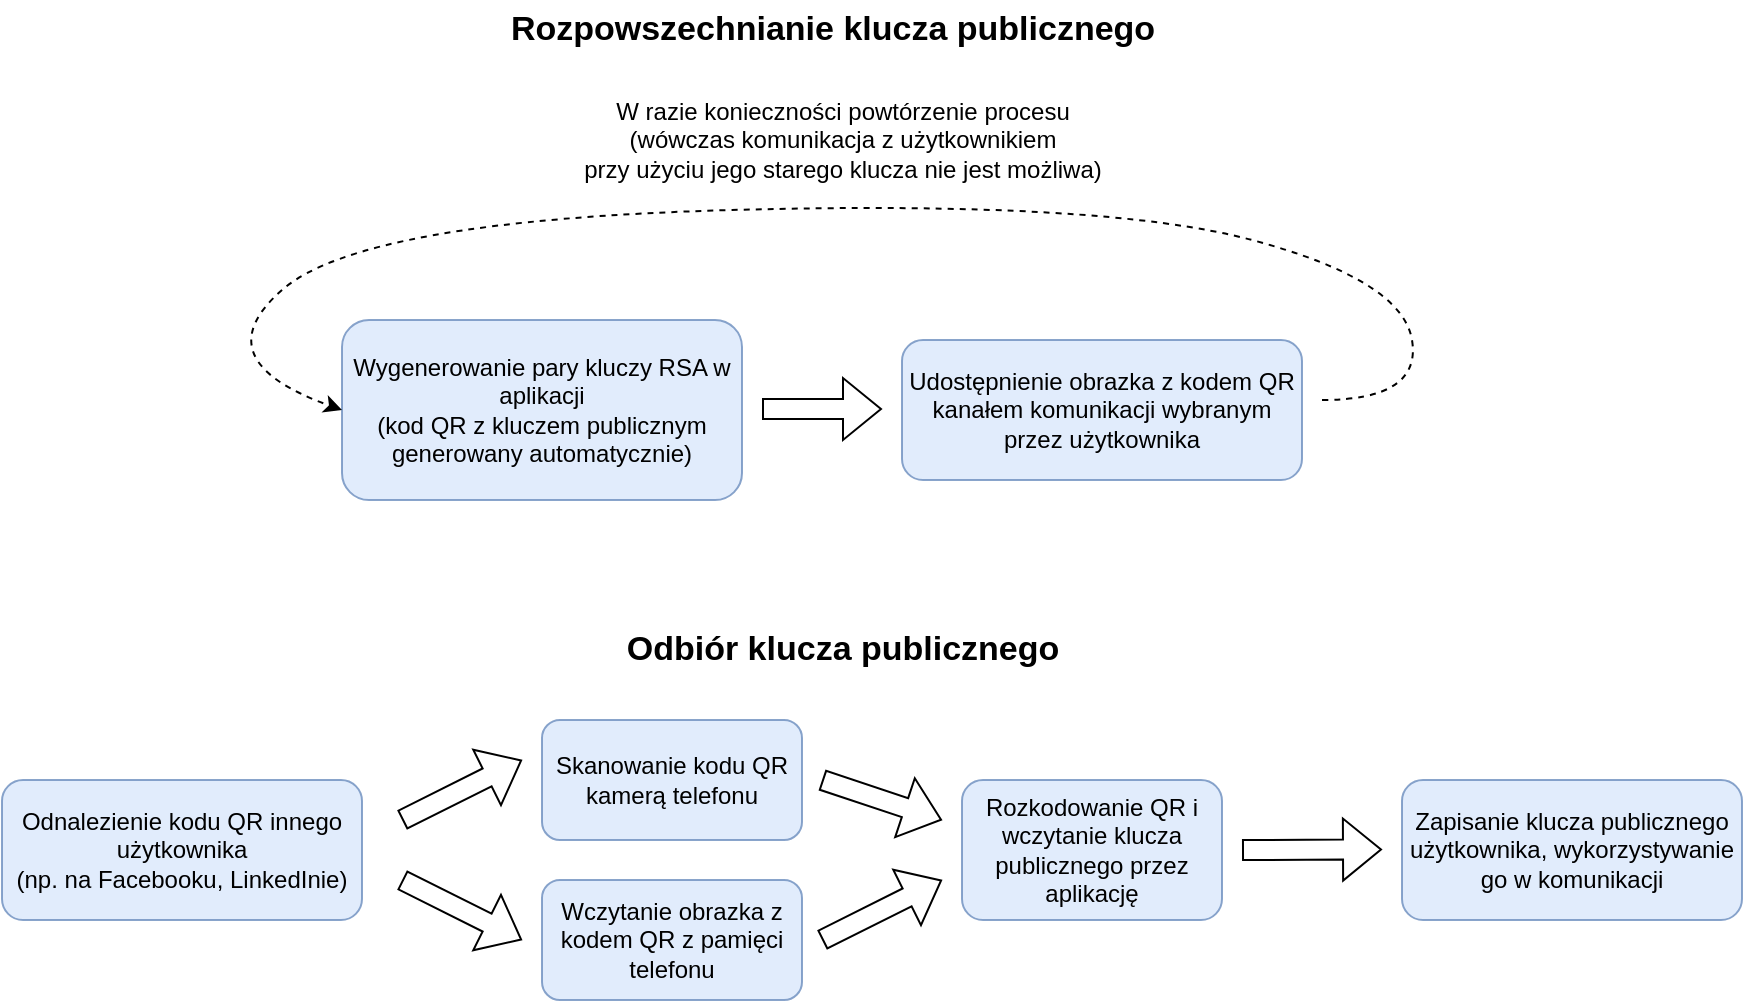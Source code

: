 <mxfile version="23.1.1" type="device">
  <diagram name="Strona-1" id="OVh8FZX_qNRcrEqScDbm">
    <mxGraphModel dx="2261" dy="1925" grid="1" gridSize="10" guides="1" tooltips="1" connect="1" arrows="1" fold="1" page="1" pageScale="1" pageWidth="827" pageHeight="1169" math="0" shadow="0">
      <root>
        <mxCell id="0" />
        <mxCell id="1" parent="0" />
        <mxCell id="df5G3sbtZlax2ATc57wT-1" value="Skanowanie kodu QR kamerą telefonu" style="rounded=1;whiteSpace=wrap;html=1;fillColor=#dae8fc;strokeColor=#6c8ebf;opacity=80;" vertex="1" parent="1">
          <mxGeometry x="40" y="300" width="130" height="60" as="geometry" />
        </mxCell>
        <mxCell id="df5G3sbtZlax2ATc57wT-2" value="Wczytanie obrazka z kodem QR z pamięci telefonu" style="rounded=1;whiteSpace=wrap;html=1;fillColor=#dae8fc;strokeColor=#6c8ebf;opacity=80;" vertex="1" parent="1">
          <mxGeometry x="40" y="380" width="130" height="60" as="geometry" />
        </mxCell>
        <mxCell id="df5G3sbtZlax2ATc57wT-3" value="" style="shape=flexArrow;endArrow=classic;html=1;rounded=0;" edge="1" parent="1">
          <mxGeometry width="50" height="50" relative="1" as="geometry">
            <mxPoint x="180" y="410" as="sourcePoint" />
            <mxPoint x="240" y="380" as="targetPoint" />
          </mxGeometry>
        </mxCell>
        <mxCell id="df5G3sbtZlax2ATc57wT-4" value="" style="shape=flexArrow;endArrow=classic;html=1;rounded=0;" edge="1" parent="1">
          <mxGeometry width="50" height="50" relative="1" as="geometry">
            <mxPoint x="180" y="330" as="sourcePoint" />
            <mxPoint x="240" y="350" as="targetPoint" />
          </mxGeometry>
        </mxCell>
        <mxCell id="df5G3sbtZlax2ATc57wT-5" value="Rozkodowanie QR i wczytanie klucza publicznego przez aplikację" style="rounded=1;whiteSpace=wrap;html=1;fillColor=#dae8fc;strokeColor=#6c8ebf;opacity=80;" vertex="1" parent="1">
          <mxGeometry x="250" y="330" width="130" height="70" as="geometry" />
        </mxCell>
        <mxCell id="df5G3sbtZlax2ATc57wT-6" value="Zapisanie klucza publicznego użytkownika, wykorzystywanie go w komunikacji" style="rounded=1;whiteSpace=wrap;html=1;fillColor=#dae8fc;strokeColor=#6c8ebf;opacity=80;" vertex="1" parent="1">
          <mxGeometry x="470" y="330" width="170" height="70" as="geometry" />
        </mxCell>
        <mxCell id="df5G3sbtZlax2ATc57wT-8" value="" style="shape=flexArrow;endArrow=classic;html=1;rounded=0;" edge="1" parent="1">
          <mxGeometry width="50" height="50" relative="1" as="geometry">
            <mxPoint x="390" y="365" as="sourcePoint" />
            <mxPoint x="460" y="364.71" as="targetPoint" />
          </mxGeometry>
        </mxCell>
        <mxCell id="df5G3sbtZlax2ATc57wT-9" value="Odnalezienie kodu QR innego użytkownika&lt;br&gt;(np. na Facebooku, LinkedInie)" style="rounded=1;whiteSpace=wrap;html=1;fillColor=#dae8fc;strokeColor=#6c8ebf;opacity=80;" vertex="1" parent="1">
          <mxGeometry x="-230" y="330" width="180" height="70" as="geometry" />
        </mxCell>
        <mxCell id="df5G3sbtZlax2ATc57wT-10" value="" style="shape=flexArrow;endArrow=classic;html=1;rounded=0;" edge="1" parent="1">
          <mxGeometry width="50" height="50" relative="1" as="geometry">
            <mxPoint x="-30" y="350" as="sourcePoint" />
            <mxPoint x="30" y="320" as="targetPoint" />
          </mxGeometry>
        </mxCell>
        <mxCell id="df5G3sbtZlax2ATc57wT-11" value="" style="shape=flexArrow;endArrow=classic;html=1;rounded=0;" edge="1" parent="1">
          <mxGeometry width="50" height="50" relative="1" as="geometry">
            <mxPoint x="-30" y="380" as="sourcePoint" />
            <mxPoint x="30" y="410" as="targetPoint" />
          </mxGeometry>
        </mxCell>
        <mxCell id="df5G3sbtZlax2ATc57wT-12" value="Wygenerowanie pary kluczy RSA w aplikacji&lt;br&gt;(kod QR z kluczem publicznym generowany automatycznie)" style="rounded=1;whiteSpace=wrap;html=1;fillColor=#dae8fc;strokeColor=#6c8ebf;opacity=80;" vertex="1" parent="1">
          <mxGeometry x="-60" y="100" width="200" height="90" as="geometry" />
        </mxCell>
        <mxCell id="df5G3sbtZlax2ATc57wT-13" value="" style="shape=flexArrow;endArrow=classic;html=1;rounded=0;" edge="1" parent="1">
          <mxGeometry width="50" height="50" relative="1" as="geometry">
            <mxPoint x="150" y="144.5" as="sourcePoint" />
            <mxPoint x="210" y="144.5" as="targetPoint" />
          </mxGeometry>
        </mxCell>
        <mxCell id="df5G3sbtZlax2ATc57wT-14" value="Udostępnienie obrazka z kodem QR kanałem komunikacji wybranym przez użytkownika" style="rounded=1;whiteSpace=wrap;html=1;fillColor=#dae8fc;strokeColor=#6c8ebf;opacity=80;" vertex="1" parent="1">
          <mxGeometry x="220" y="110" width="200" height="70" as="geometry" />
        </mxCell>
        <mxCell id="df5G3sbtZlax2ATc57wT-16" value="" style="curved=1;endArrow=classic;html=1;rounded=0;entryX=0;entryY=0.5;entryDx=0;entryDy=0;dashed=1;" edge="1" parent="1" target="df5G3sbtZlax2ATc57wT-12">
          <mxGeometry width="50" height="50" relative="1" as="geometry">
            <mxPoint x="430" y="140" as="sourcePoint" />
            <mxPoint x="-130" y="60" as="targetPoint" />
            <Array as="points">
              <mxPoint x="480" y="140" />
              <mxPoint x="470" y="80" />
              <mxPoint x="320" y="40" />
              <mxPoint x="-50" y="50" />
              <mxPoint x="-130" y="120" />
            </Array>
          </mxGeometry>
        </mxCell>
        <mxCell id="df5G3sbtZlax2ATc57wT-17" value="W razie konieczności powtórzenie procesu&lt;br&gt;(wówczas komunikacja z użytkownikiem&lt;br&gt;przy użyciu jego starego klucza nie jest możliwa)" style="text;html=1;align=center;verticalAlign=middle;resizable=0;points=[];autosize=1;strokeColor=none;fillColor=none;" vertex="1" parent="1">
          <mxGeometry x="50" y="-20" width="280" height="60" as="geometry" />
        </mxCell>
        <mxCell id="df5G3sbtZlax2ATc57wT-18" value="Rozpowszechnianie klucza publicznego" style="text;html=1;align=center;verticalAlign=middle;resizable=0;points=[];autosize=1;strokeColor=none;fillColor=none;fontSize=17;fontStyle=1" vertex="1" parent="1">
          <mxGeometry x="10" y="-60" width="350" height="30" as="geometry" />
        </mxCell>
        <mxCell id="df5G3sbtZlax2ATc57wT-19" value="Odbiór klucza publicznego" style="text;html=1;align=center;verticalAlign=middle;resizable=0;points=[];autosize=1;strokeColor=none;fillColor=none;fontSize=17;fontStyle=1" vertex="1" parent="1">
          <mxGeometry x="70" y="250" width="240" height="30" as="geometry" />
        </mxCell>
      </root>
    </mxGraphModel>
  </diagram>
</mxfile>
